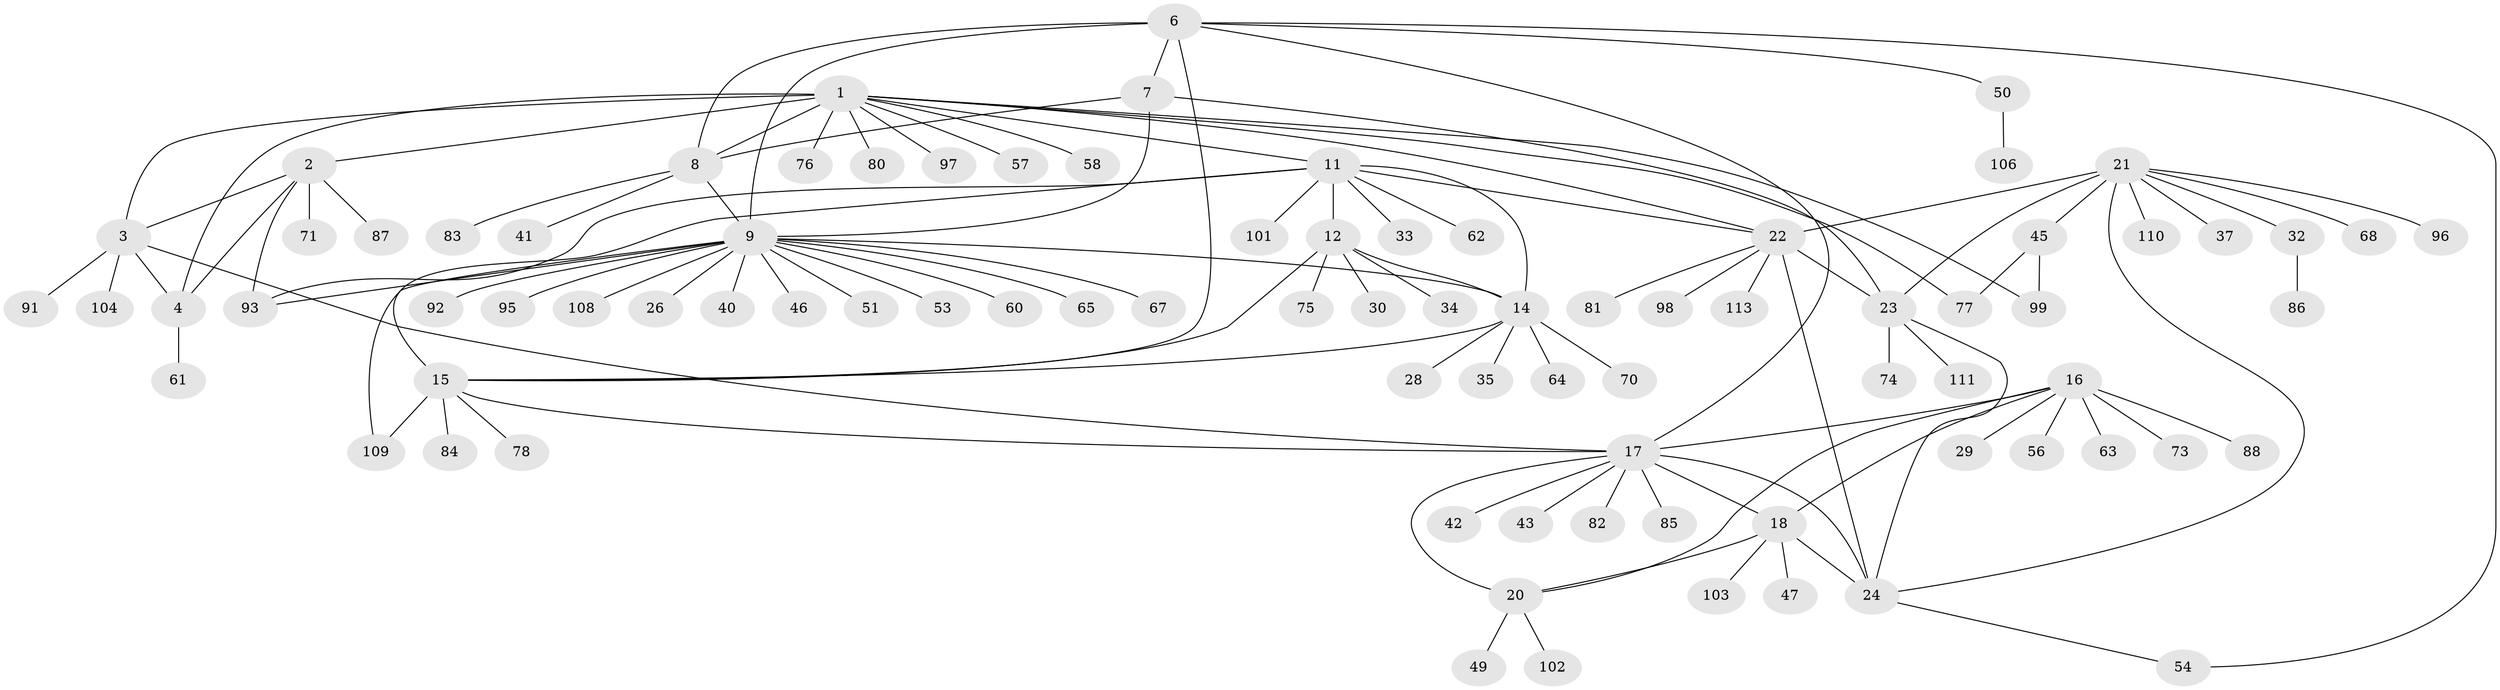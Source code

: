 // Generated by graph-tools (version 1.1) at 2025/24/03/03/25 07:24:13]
// undirected, 87 vertices, 115 edges
graph export_dot {
graph [start="1"]
  node [color=gray90,style=filled];
  1 [super="+5"];
  2 [super="+100"];
  3 [super="+114"];
  4 [super="+89"];
  6 [super="+39"];
  7 [super="+94"];
  8 [super="+52"];
  9 [super="+10"];
  11 [super="+13"];
  12 [super="+27"];
  14 [super="+48"];
  15 [super="+31"];
  16 [super="+105"];
  17 [super="+19"];
  18 [super="+55"];
  20 [super="+69"];
  21 [super="+59"];
  22 [super="+25"];
  23 [super="+38"];
  24 [super="+36"];
  26;
  28;
  29;
  30;
  32 [super="+44"];
  33;
  34;
  35;
  37;
  40;
  41;
  42;
  43;
  45 [super="+72"];
  46;
  47;
  49;
  50;
  51;
  53;
  54 [super="+79"];
  56;
  57;
  58 [super="+66"];
  60;
  61;
  62;
  63;
  64 [super="+107"];
  65;
  67;
  68;
  70;
  71;
  73;
  74;
  75;
  76;
  77;
  78;
  80;
  81;
  82;
  83;
  84;
  85;
  86;
  87;
  88 [super="+90"];
  91;
  92;
  93;
  95;
  96;
  97;
  98;
  99;
  101;
  102;
  103 [super="+112"];
  104;
  106;
  108;
  109;
  110;
  111;
  113;
  1 -- 2 [weight=2];
  1 -- 3 [weight=2];
  1 -- 4 [weight=2];
  1 -- 22;
  1 -- 58;
  1 -- 76;
  1 -- 80;
  1 -- 97;
  1 -- 11;
  1 -- 99;
  1 -- 8;
  1 -- 77;
  1 -- 57;
  2 -- 3;
  2 -- 4;
  2 -- 71;
  2 -- 87;
  2 -- 93;
  3 -- 4;
  3 -- 91;
  3 -- 104;
  3 -- 17;
  4 -- 61;
  6 -- 7;
  6 -- 8;
  6 -- 9 [weight=2];
  6 -- 50;
  6 -- 17;
  6 -- 15;
  6 -- 54;
  7 -- 8;
  7 -- 9 [weight=2];
  7 -- 23;
  8 -- 9 [weight=2];
  8 -- 41;
  8 -- 83;
  9 -- 40;
  9 -- 51;
  9 -- 60;
  9 -- 67;
  9 -- 95;
  9 -- 65;
  9 -- 108;
  9 -- 109;
  9 -- 46;
  9 -- 14;
  9 -- 53;
  9 -- 26;
  9 -- 92;
  9 -- 93;
  11 -- 12 [weight=2];
  11 -- 14 [weight=2];
  11 -- 15 [weight=2];
  11 -- 33;
  11 -- 101;
  11 -- 93;
  11 -- 62;
  11 -- 22;
  12 -- 14;
  12 -- 15;
  12 -- 30;
  12 -- 34;
  12 -- 75;
  14 -- 15;
  14 -- 28;
  14 -- 35;
  14 -- 64;
  14 -- 70;
  15 -- 17;
  15 -- 78;
  15 -- 84;
  15 -- 109;
  16 -- 17 [weight=2];
  16 -- 18;
  16 -- 20;
  16 -- 29;
  16 -- 56;
  16 -- 63;
  16 -- 73;
  16 -- 88;
  17 -- 18 [weight=2];
  17 -- 20 [weight=2];
  17 -- 42;
  17 -- 43;
  17 -- 82;
  17 -- 85;
  17 -- 24;
  18 -- 20;
  18 -- 24;
  18 -- 47;
  18 -- 103;
  20 -- 49;
  20 -- 102;
  21 -- 22 [weight=2];
  21 -- 23;
  21 -- 24;
  21 -- 32;
  21 -- 37;
  21 -- 45;
  21 -- 96;
  21 -- 110;
  21 -- 68;
  22 -- 23 [weight=2];
  22 -- 24 [weight=2];
  22 -- 81;
  22 -- 113;
  22 -- 98;
  23 -- 24;
  23 -- 74;
  23 -- 111;
  24 -- 54;
  32 -- 86;
  45 -- 99;
  45 -- 77;
  50 -- 106;
}
